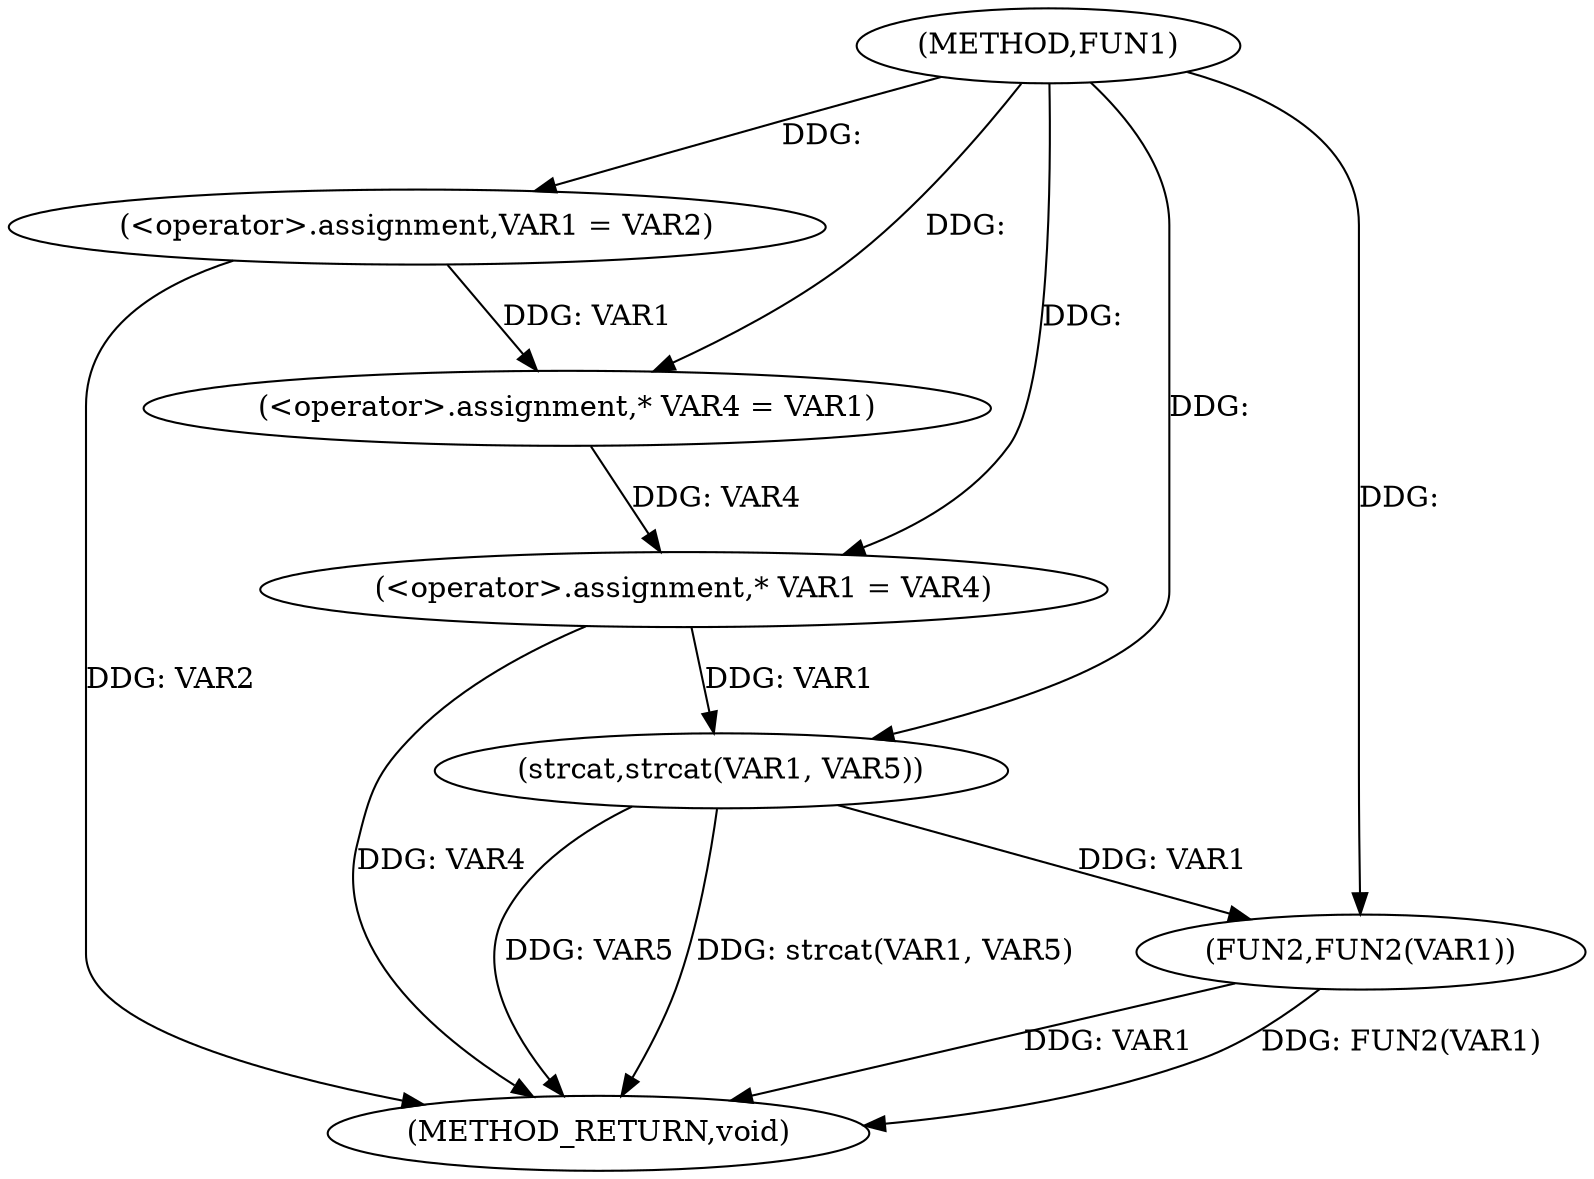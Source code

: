 digraph FUN1 {  
"1000100" [label = "(METHOD,FUN1)" ]
"1000124" [label = "(METHOD_RETURN,void)" ]
"1000105" [label = "(<operator>.assignment,VAR1 = VAR2)" ]
"1000110" [label = "(<operator>.assignment,* VAR4 = VAR1)" ]
"1000114" [label = "(<operator>.assignment,* VAR1 = VAR4)" ]
"1000119" [label = "(strcat,strcat(VAR1, VAR5))" ]
"1000122" [label = "(FUN2,FUN2(VAR1))" ]
  "1000105" -> "1000124"  [ label = "DDG: VAR2"] 
  "1000122" -> "1000124"  [ label = "DDG: VAR1"] 
  "1000119" -> "1000124"  [ label = "DDG: VAR5"] 
  "1000122" -> "1000124"  [ label = "DDG: FUN2(VAR1)"] 
  "1000119" -> "1000124"  [ label = "DDG: strcat(VAR1, VAR5)"] 
  "1000114" -> "1000124"  [ label = "DDG: VAR4"] 
  "1000100" -> "1000105"  [ label = "DDG: "] 
  "1000105" -> "1000110"  [ label = "DDG: VAR1"] 
  "1000100" -> "1000110"  [ label = "DDG: "] 
  "1000110" -> "1000114"  [ label = "DDG: VAR4"] 
  "1000100" -> "1000114"  [ label = "DDG: "] 
  "1000114" -> "1000119"  [ label = "DDG: VAR1"] 
  "1000100" -> "1000119"  [ label = "DDG: "] 
  "1000119" -> "1000122"  [ label = "DDG: VAR1"] 
  "1000100" -> "1000122"  [ label = "DDG: "] 
}
